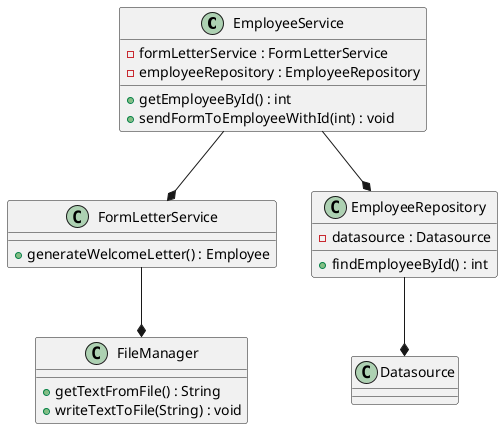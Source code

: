@startuml


class EmployeeService {

   - formLetterService : FormLetterService
   - employeeRepository : EmployeeRepository

   + getEmployeeById() : int
   + sendFormToEmployeeWithId(int) : void

}

class FormLetterService {

    + generateWelcomeLetter() : Employee

}

Class EmployeeRepository {
    - datasource : Datasource

    + findEmployeeById() : int

}

Class FileManager {
    + getTextFromFile() : String
    + writeTextToFile(String) : void


}
EmployeeService --* EmployeeRepository
EmployeeRepository --* Datasource
EmployeeService --* FormLetterService
FormLetterService --* FileManager

@enduml